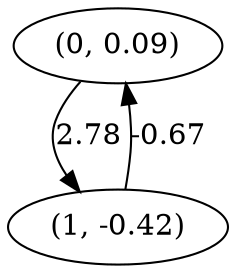 digraph {
    0 [ label = "(0, 0.09)" ]
    1 [ label = "(1, -0.42)" ]
    1 -> 0 [ label = "-0.67" ]
    0 -> 1 [ label = "2.78" ]
}

